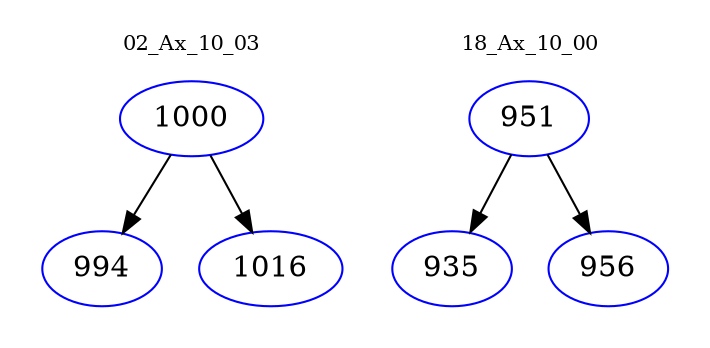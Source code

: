 digraph{
subgraph cluster_0 {
color = white
label = "02_Ax_10_03";
fontsize=10;
T0_1000 [label="1000", color="blue"]
T0_1000 -> T0_994 [color="black"]
T0_994 [label="994", color="blue"]
T0_1000 -> T0_1016 [color="black"]
T0_1016 [label="1016", color="blue"]
}
subgraph cluster_1 {
color = white
label = "18_Ax_10_00";
fontsize=10;
T1_951 [label="951", color="blue"]
T1_951 -> T1_935 [color="black"]
T1_935 [label="935", color="blue"]
T1_951 -> T1_956 [color="black"]
T1_956 [label="956", color="blue"]
}
}
